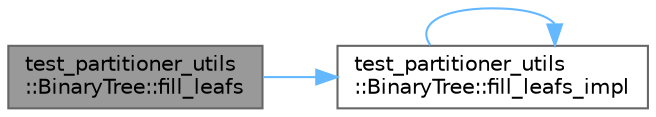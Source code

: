 digraph "test_partitioner_utils::BinaryTree::fill_leafs"
{
 // LATEX_PDF_SIZE
  bgcolor="transparent";
  edge [fontname=Helvetica,fontsize=10,labelfontname=Helvetica,labelfontsize=10];
  node [fontname=Helvetica,fontsize=10,shape=box,height=0.2,width=0.4];
  rankdir="LR";
  Node1 [id="Node000001",label="test_partitioner_utils\l::BinaryTree::fill_leafs",height=0.2,width=0.4,color="gray40", fillcolor="grey60", style="filled", fontcolor="black",tooltip=" "];
  Node1 -> Node2 [id="edge1_Node000001_Node000002",color="steelblue1",style="solid",tooltip=" "];
  Node2 [id="Node000002",label="test_partitioner_utils\l::BinaryTree::fill_leafs_impl",height=0.2,width=0.4,color="grey40", fillcolor="white", style="filled",URL="$classtest__partitioner__utils_1_1_binary_tree.html#a4bace7903d2f123c59949e29896882df",tooltip=" "];
  Node2 -> Node2 [id="edge2_Node000002_Node000002",color="steelblue1",style="solid",tooltip=" "];
}
